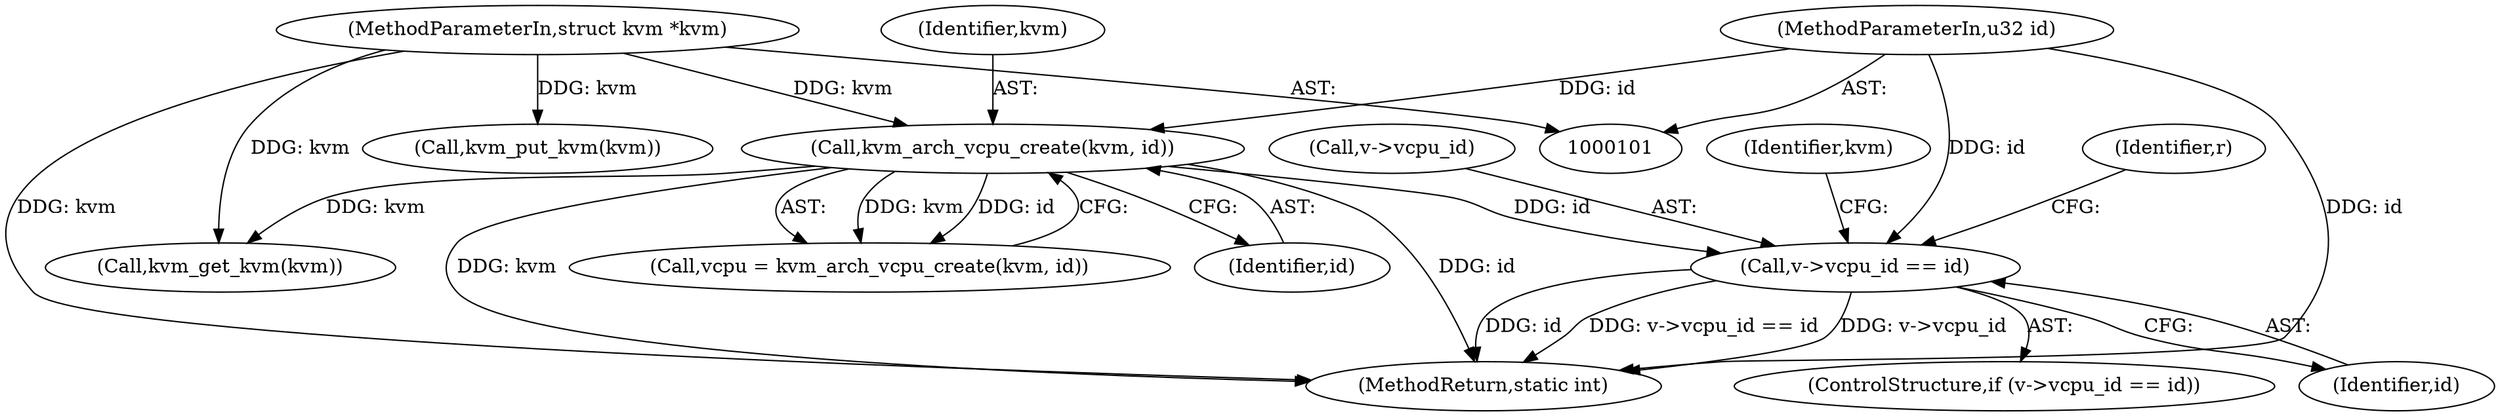 digraph "0_linux_9c895160d25a76c21b65bad141b08e8d4f99afef_0@pointer" {
"1000163" [label="(Call,v->vcpu_id == id)"];
"1000110" [label="(Call,kvm_arch_vcpu_create(kvm, id))"];
"1000102" [label="(MethodParameterIn,struct kvm *kvm)"];
"1000103" [label="(MethodParameterIn,u32 id)"];
"1000233" [label="(MethodReturn,static int)"];
"1000170" [label="(Identifier,r)"];
"1000111" [label="(Identifier,kvm)"];
"1000162" [label="(ControlStructure,if (v->vcpu_id == id))"];
"1000110" [label="(Call,kvm_arch_vcpu_create(kvm, id))"];
"1000112" [label="(Identifier,id)"];
"1000103" [label="(MethodParameterIn,u32 id)"];
"1000184" [label="(Call,kvm_get_kvm(kvm))"];
"1000163" [label="(Call,v->vcpu_id == id)"];
"1000164" [label="(Call,v->vcpu_id)"];
"1000102" [label="(MethodParameterIn,struct kvm *kvm)"];
"1000177" [label="(Identifier,kvm)"];
"1000108" [label="(Call,vcpu = kvm_arch_vcpu_create(kvm, id))"];
"1000195" [label="(Call,kvm_put_kvm(kvm))"];
"1000167" [label="(Identifier,id)"];
"1000163" -> "1000162"  [label="AST: "];
"1000163" -> "1000167"  [label="CFG: "];
"1000164" -> "1000163"  [label="AST: "];
"1000167" -> "1000163"  [label="AST: "];
"1000170" -> "1000163"  [label="CFG: "];
"1000177" -> "1000163"  [label="CFG: "];
"1000163" -> "1000233"  [label="DDG: v->vcpu_id"];
"1000163" -> "1000233"  [label="DDG: id"];
"1000163" -> "1000233"  [label="DDG: v->vcpu_id == id"];
"1000110" -> "1000163"  [label="DDG: id"];
"1000103" -> "1000163"  [label="DDG: id"];
"1000110" -> "1000108"  [label="AST: "];
"1000110" -> "1000112"  [label="CFG: "];
"1000111" -> "1000110"  [label="AST: "];
"1000112" -> "1000110"  [label="AST: "];
"1000108" -> "1000110"  [label="CFG: "];
"1000110" -> "1000233"  [label="DDG: id"];
"1000110" -> "1000233"  [label="DDG: kvm"];
"1000110" -> "1000108"  [label="DDG: kvm"];
"1000110" -> "1000108"  [label="DDG: id"];
"1000102" -> "1000110"  [label="DDG: kvm"];
"1000103" -> "1000110"  [label="DDG: id"];
"1000110" -> "1000184"  [label="DDG: kvm"];
"1000102" -> "1000101"  [label="AST: "];
"1000102" -> "1000233"  [label="DDG: kvm"];
"1000102" -> "1000184"  [label="DDG: kvm"];
"1000102" -> "1000195"  [label="DDG: kvm"];
"1000103" -> "1000101"  [label="AST: "];
"1000103" -> "1000233"  [label="DDG: id"];
}
